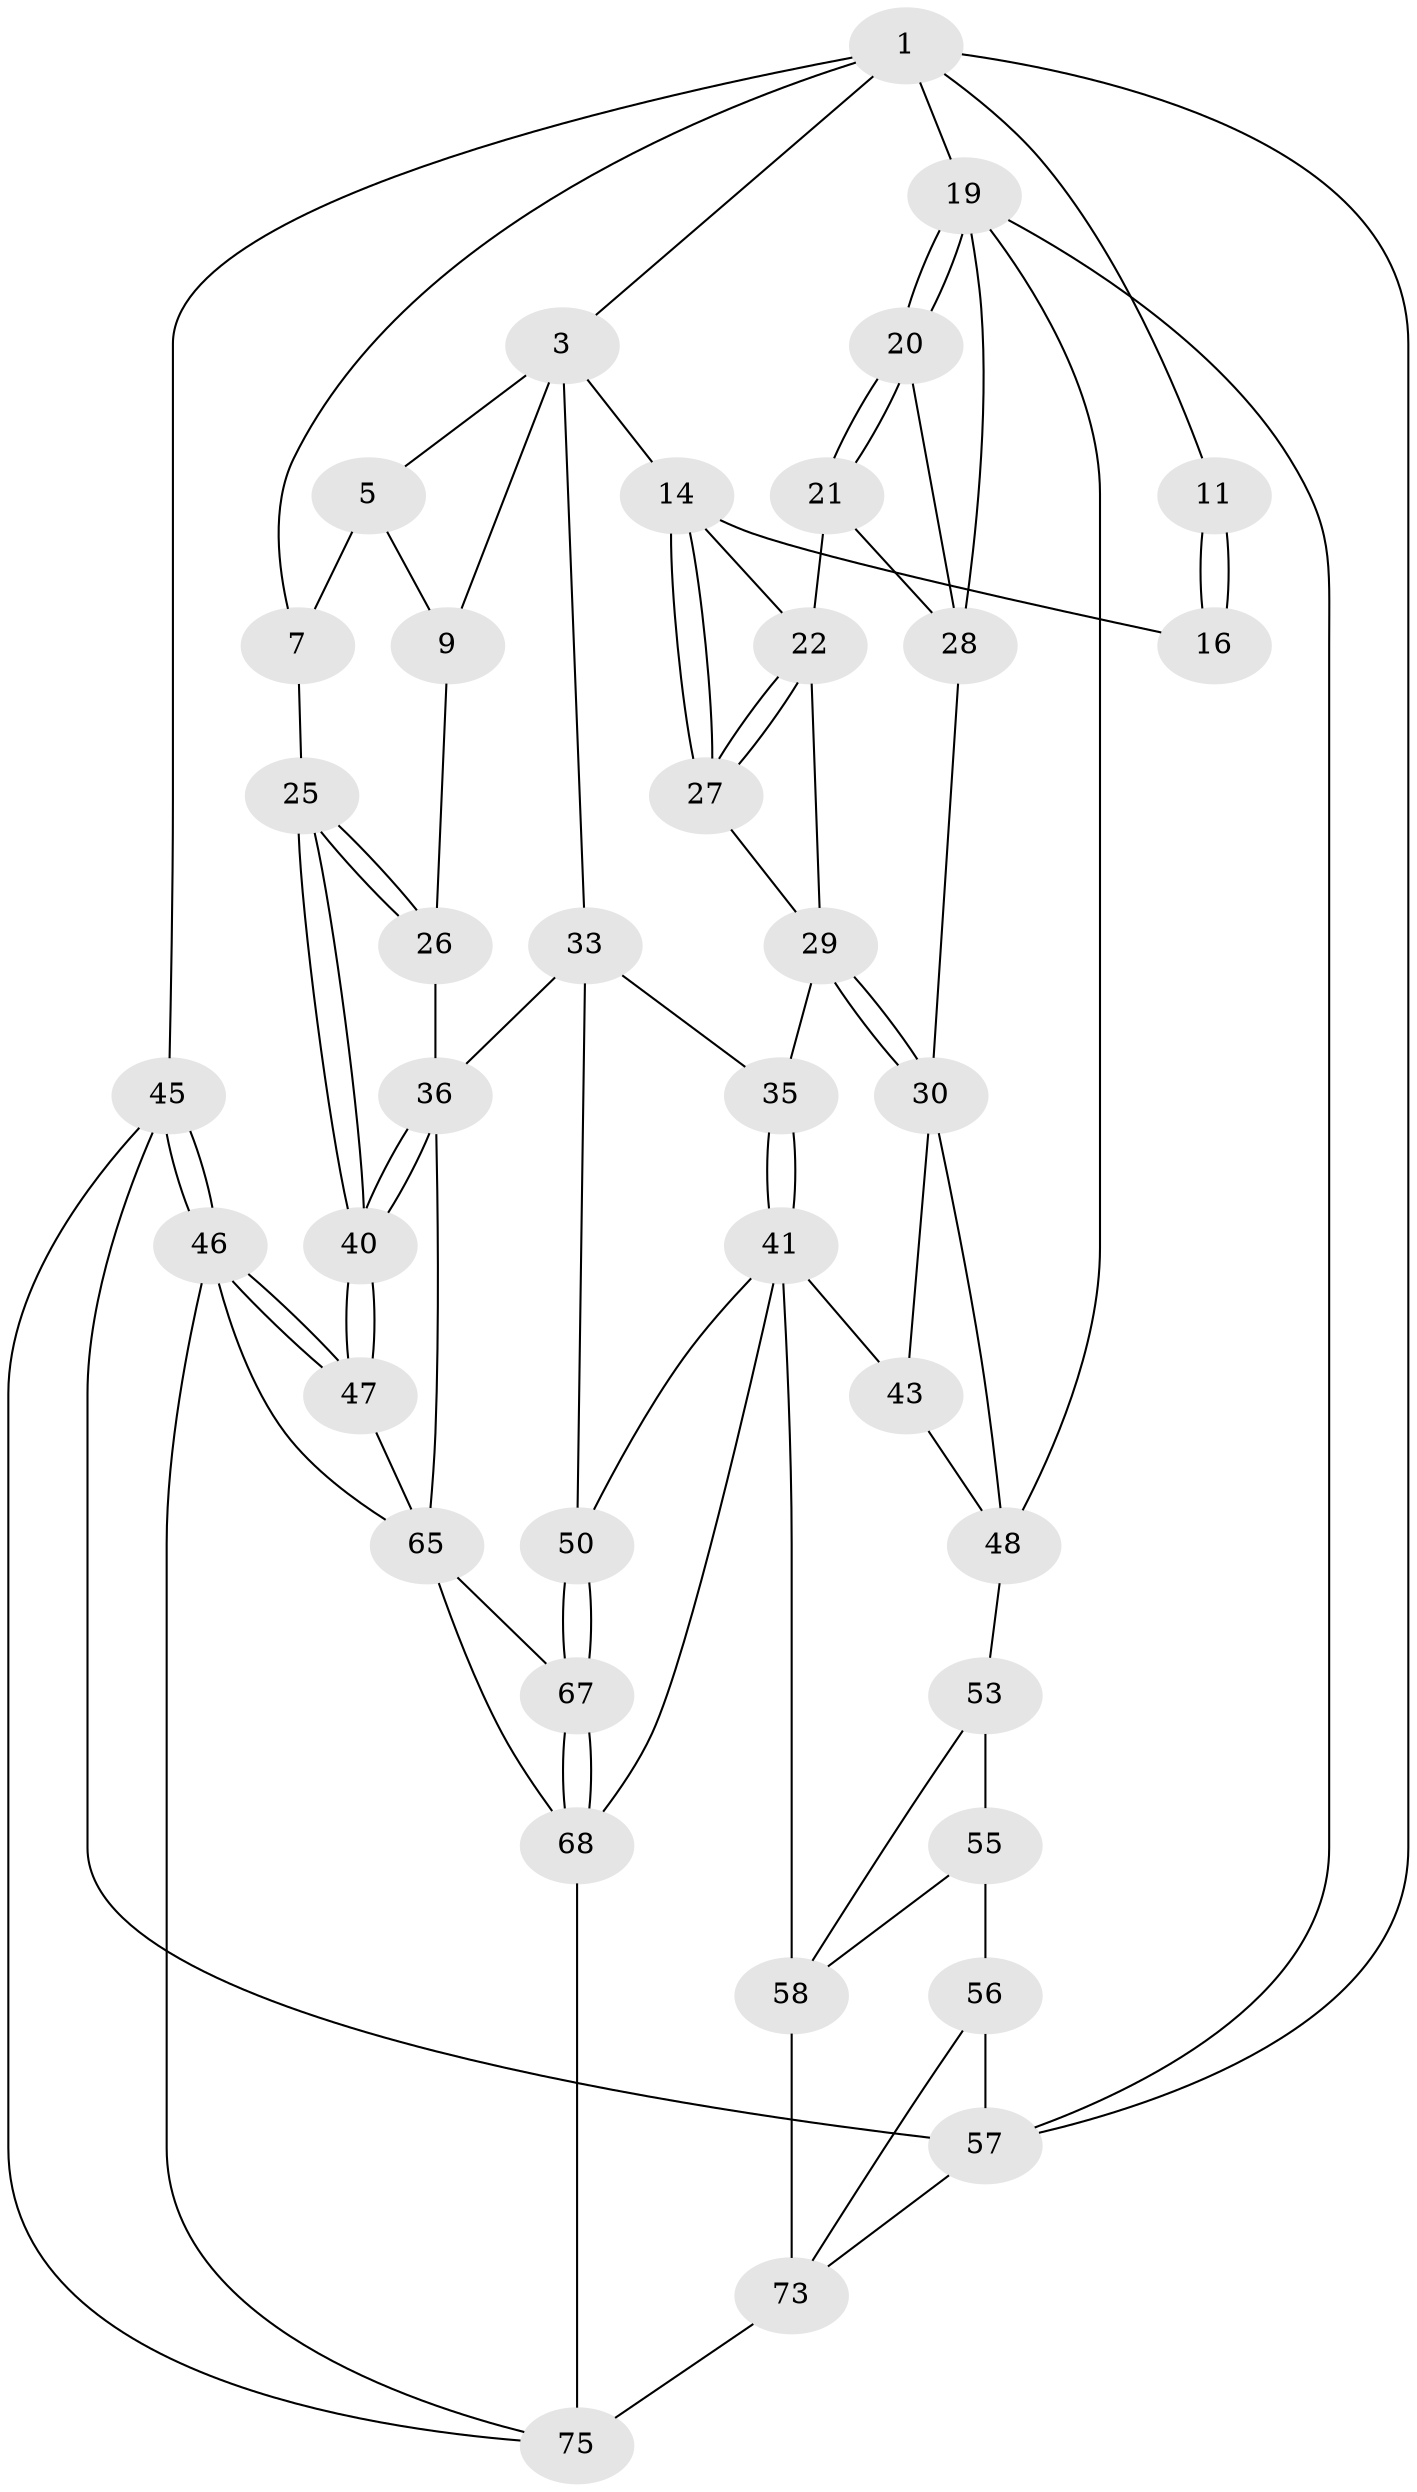 // original degree distribution, {4: 0.2564102564102564, 5: 0.48717948717948717, 3: 0.02564102564102564, 6: 0.23076923076923078}
// Generated by graph-tools (version 1.1) at 2025/17/03/09/25 04:17:14]
// undirected, 39 vertices, 86 edges
graph export_dot {
graph [start="1"]
  node [color=gray90,style=filled];
  1 [pos="+1+0",super="+2+6"];
  3 [pos="+0.6353327999738084+0",super="+4+12"];
  5 [pos="+0.8852070025556658+0",super="+8"];
  7 [pos="+1+0.0889076882680476"];
  9 [pos="+0.8541819035886756+0.12621859749243397",super="+17"];
  11 [pos="+0.2631655327185303+0"];
  14 [pos="+0.45817985887464724+0.202778250154613",super="+15"];
  16 [pos="+0.2705502200887671+0.012329929292732156"];
  19 [pos="+0+0.15087079077124815",super="+39"];
  20 [pos="+0+0.20441961881216947"];
  21 [pos="+0.18737146846115896+0.08457314550128406",super="+24"];
  22 [pos="+0.26101700374655945+0.19134878794345947",super="+23"];
  25 [pos="+1+0.20025257835038168"];
  26 [pos="+0.813935440996515+0.2738976234092546"];
  27 [pos="+0.34000840932297544+0.3199849416106864"];
  28 [pos="+0.023887874681406907+0.24393736551986175",super="+31"];
  29 [pos="+0.259297083003922+0.3727653463577828",super="+32"];
  30 [pos="+0.16722636035353314+0.4116429181195774",super="+44"];
  33 [pos="+0.6064533254769098+0.5002475181010164",super="+38+34"];
  35 [pos="+0.35799954385835575+0.4445869383332203"];
  36 [pos="+0.8156823231136637+0.31437902664106904",super="+37"];
  40 [pos="+1+0.5267228586928535"];
  41 [pos="+0.339704641969179+0.5773631733490089",super="+51+42"];
  43 [pos="+0.2519314451511419+0.5802889479515759"];
  45 [pos="+1+1"];
  46 [pos="+1+1",super="+70"];
  47 [pos="+1+0.6284207746407123",super="+64"];
  48 [pos="+0.10056683333531591+0.5176329899439226",super="+52"];
  50 [pos="+0.5505642976094995+0.6550286783104644"];
  53 [pos="+0.12013267735991241+0.6024390498777202",super="+59+54"];
  55 [pos="+0.03261844828859651+0.7585313610163271"];
  56 [pos="+0+0.7583929288622239"];
  57 [pos="+0+0.7142905930063216",super="+62"];
  58 [pos="+0.25995859515550335+0.6435988624012363",super="+61"];
  65 [pos="+0.8522122305221296+0.6351332179404244",super="+66"];
  67 [pos="+0.5345247245115003+0.7249587528788238"];
  68 [pos="+0.49166788811440165+0.7942376370397068",super="+69"];
  73 [pos="+0.21607480449674743+1",super="+77+74"];
  75 [pos="+0.6633257065704631+1",super="+78+76"];
  1 -- 3;
  1 -- 19;
  1 -- 7;
  1 -- 11;
  1 -- 45;
  1 -- 57;
  3 -- 9 [weight=2];
  3 -- 5;
  3 -- 14;
  3 -- 33 [weight=2];
  5 -- 9;
  5 -- 7;
  7 -- 25;
  9 -- 26;
  11 -- 16;
  11 -- 16;
  14 -- 27;
  14 -- 27;
  14 -- 16;
  14 -- 22;
  19 -- 20;
  19 -- 20;
  19 -- 48;
  19 -- 57;
  19 -- 28;
  20 -- 21;
  20 -- 21;
  20 -- 28;
  21 -- 28;
  21 -- 22;
  22 -- 27;
  22 -- 27;
  22 -- 29;
  25 -- 26;
  25 -- 26;
  25 -- 40;
  25 -- 40;
  26 -- 36;
  27 -- 29;
  28 -- 30;
  29 -- 30;
  29 -- 30;
  29 -- 35;
  30 -- 48;
  30 -- 43;
  33 -- 50;
  33 -- 36;
  33 -- 35;
  35 -- 41;
  35 -- 41;
  36 -- 40;
  36 -- 40;
  36 -- 65;
  40 -- 47;
  40 -- 47;
  41 -- 50;
  41 -- 68;
  41 -- 58 [weight=2];
  41 -- 43;
  43 -- 48;
  45 -- 46;
  45 -- 46;
  45 -- 75;
  45 -- 57;
  46 -- 47 [weight=2];
  46 -- 47;
  46 -- 65;
  46 -- 75;
  47 -- 65;
  48 -- 53;
  50 -- 67;
  50 -- 67;
  53 -- 58;
  53 -- 55;
  55 -- 56;
  55 -- 58;
  56 -- 57;
  56 -- 73;
  57 -- 73;
  58 -- 73;
  65 -- 67;
  65 -- 68;
  67 -- 68;
  67 -- 68;
  68 -- 75;
  73 -- 75 [weight=2];
}
